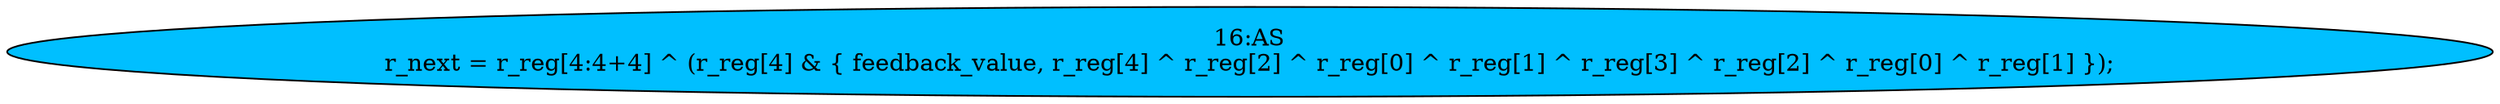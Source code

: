 strict digraph "" {
	node [label="\N"];
	"16:AS"	[ast="<pyverilog.vparser.ast.Assign object at 0x7f45249c0950>",
		def_var="['r_next']",
		fillcolor=deepskyblue,
		label="16:AS
r_next = r_reg[4:4+4] ^ (r_reg[4] & { feedback_value, r_reg[4] ^ r_reg[2] ^ r_reg[0] ^ r_reg[1] ^ r_reg[3] ^ r_reg[2] ^ r_\
reg[0] ^ r_reg[1] });",
		statements="[]",
		style=filled,
		typ=Assign,
		use_var="['r_reg', 'r_reg', 'feedback_value', 'r_reg', 'r_reg', 'r_reg', 'r_reg', 'r_reg', 'r_reg', 'r_reg', 'r_reg']"];
}

